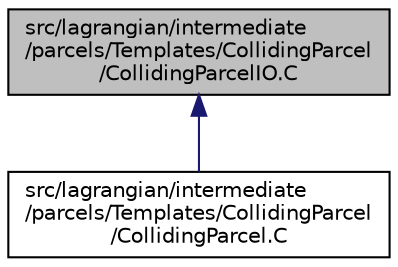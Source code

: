 digraph "src/lagrangian/intermediate/parcels/Templates/CollidingParcel/CollidingParcelIO.C"
{
  bgcolor="transparent";
  edge [fontname="Helvetica",fontsize="10",labelfontname="Helvetica",labelfontsize="10"];
  node [fontname="Helvetica",fontsize="10",shape=record];
  Node1 [label="src/lagrangian/intermediate\l/parcels/Templates/CollidingParcel\l/CollidingParcelIO.C",height=0.2,width=0.4,color="black", fillcolor="grey75", style="filled", fontcolor="black"];
  Node1 -> Node2 [dir="back",color="midnightblue",fontsize="10",style="solid",fontname="Helvetica"];
  Node2 [label="src/lagrangian/intermediate\l/parcels/Templates/CollidingParcel\l/CollidingParcel.C",height=0.2,width=0.4,color="black",URL="$a06548.html"];
}
